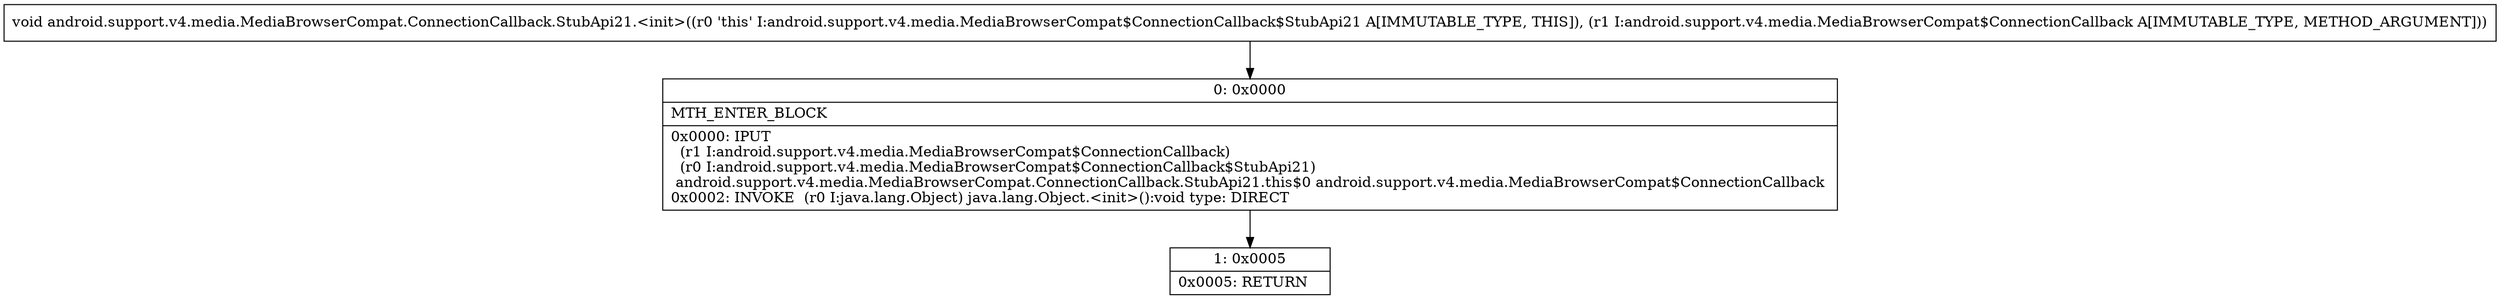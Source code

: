 digraph "CFG forandroid.support.v4.media.MediaBrowserCompat.ConnectionCallback.StubApi21.\<init\>(Landroid\/support\/v4\/media\/MediaBrowserCompat$ConnectionCallback;)V" {
Node_0 [shape=record,label="{0\:\ 0x0000|MTH_ENTER_BLOCK\l|0x0000: IPUT  \l  (r1 I:android.support.v4.media.MediaBrowserCompat$ConnectionCallback)\l  (r0 I:android.support.v4.media.MediaBrowserCompat$ConnectionCallback$StubApi21)\l android.support.v4.media.MediaBrowserCompat.ConnectionCallback.StubApi21.this$0 android.support.v4.media.MediaBrowserCompat$ConnectionCallback \l0x0002: INVOKE  (r0 I:java.lang.Object) java.lang.Object.\<init\>():void type: DIRECT \l}"];
Node_1 [shape=record,label="{1\:\ 0x0005|0x0005: RETURN   \l}"];
MethodNode[shape=record,label="{void android.support.v4.media.MediaBrowserCompat.ConnectionCallback.StubApi21.\<init\>((r0 'this' I:android.support.v4.media.MediaBrowserCompat$ConnectionCallback$StubApi21 A[IMMUTABLE_TYPE, THIS]), (r1 I:android.support.v4.media.MediaBrowserCompat$ConnectionCallback A[IMMUTABLE_TYPE, METHOD_ARGUMENT])) }"];
MethodNode -> Node_0;
Node_0 -> Node_1;
}

